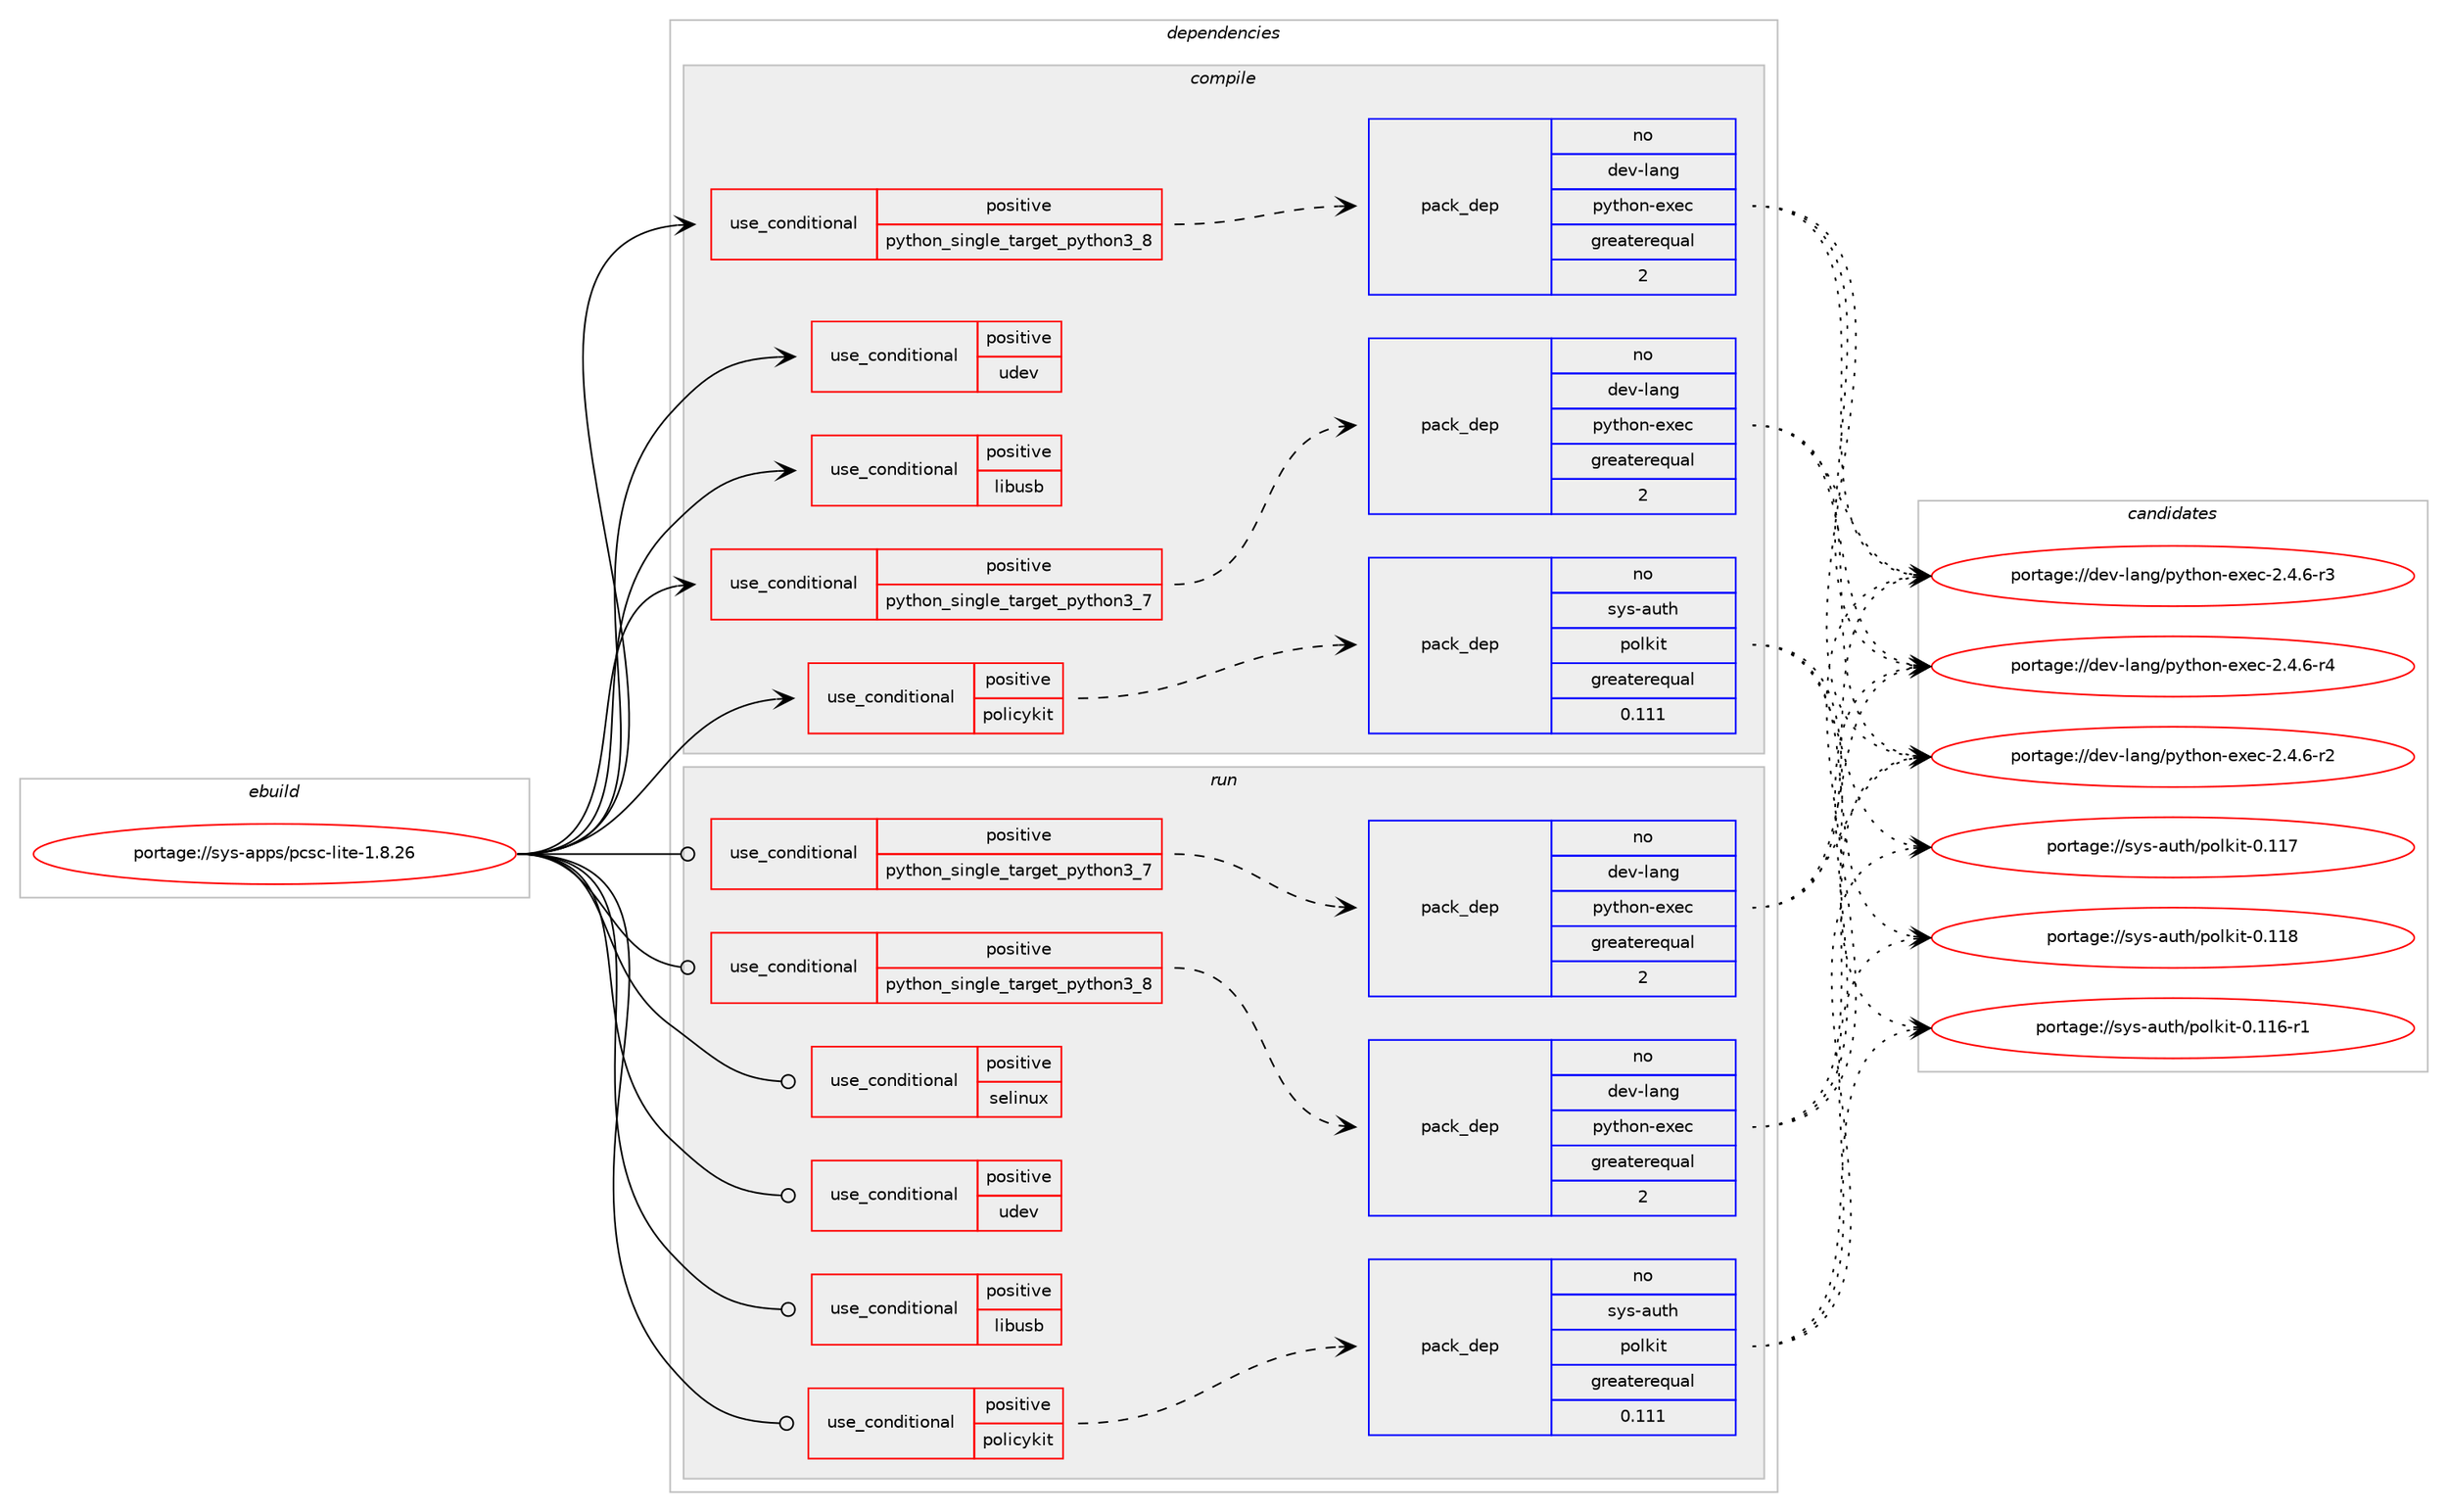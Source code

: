 digraph prolog {

# *************
# Graph options
# *************

newrank=true;
concentrate=true;
compound=true;
graph [rankdir=LR,fontname=Helvetica,fontsize=10,ranksep=1.5];#, ranksep=2.5, nodesep=0.2];
edge  [arrowhead=vee];
node  [fontname=Helvetica,fontsize=10];

# **********
# The ebuild
# **********

subgraph cluster_leftcol {
color=gray;
rank=same;
label=<<i>ebuild</i>>;
id [label="portage://sys-apps/pcsc-lite-1.8.26", color=red, width=4, href="../sys-apps/pcsc-lite-1.8.26.svg"];
}

# ****************
# The dependencies
# ****************

subgraph cluster_midcol {
color=gray;
label=<<i>dependencies</i>>;
subgraph cluster_compile {
fillcolor="#eeeeee";
style=filled;
label=<<i>compile</i>>;
subgraph cond1835 {
dependency2639 [label=<<TABLE BORDER="0" CELLBORDER="1" CELLSPACING="0" CELLPADDING="4"><TR><TD ROWSPAN="3" CELLPADDING="10">use_conditional</TD></TR><TR><TD>positive</TD></TR><TR><TD>libusb</TD></TR></TABLE>>, shape=none, color=red];
# *** BEGIN UNKNOWN DEPENDENCY TYPE (TODO) ***
# dependency2639 -> package_dependency(portage://sys-apps/pcsc-lite-1.8.26,install,no,virtual,libusb,none,[,,],[slot(1)],[])
# *** END UNKNOWN DEPENDENCY TYPE (TODO) ***

}
id:e -> dependency2639:w [weight=20,style="solid",arrowhead="vee"];
subgraph cond1836 {
dependency2640 [label=<<TABLE BORDER="0" CELLBORDER="1" CELLSPACING="0" CELLPADDING="4"><TR><TD ROWSPAN="3" CELLPADDING="10">use_conditional</TD></TR><TR><TD>positive</TD></TR><TR><TD>policykit</TD></TR></TABLE>>, shape=none, color=red];
subgraph pack758 {
dependency2641 [label=<<TABLE BORDER="0" CELLBORDER="1" CELLSPACING="0" CELLPADDING="4" WIDTH="220"><TR><TD ROWSPAN="6" CELLPADDING="30">pack_dep</TD></TR><TR><TD WIDTH="110">no</TD></TR><TR><TD>sys-auth</TD></TR><TR><TD>polkit</TD></TR><TR><TD>greaterequal</TD></TR><TR><TD>0.111</TD></TR></TABLE>>, shape=none, color=blue];
}
dependency2640:e -> dependency2641:w [weight=20,style="dashed",arrowhead="vee"];
}
id:e -> dependency2640:w [weight=20,style="solid",arrowhead="vee"];
subgraph cond1837 {
dependency2642 [label=<<TABLE BORDER="0" CELLBORDER="1" CELLSPACING="0" CELLPADDING="4"><TR><TD ROWSPAN="3" CELLPADDING="10">use_conditional</TD></TR><TR><TD>positive</TD></TR><TR><TD>python_single_target_python3_7</TD></TR></TABLE>>, shape=none, color=red];
# *** BEGIN UNKNOWN DEPENDENCY TYPE (TODO) ***
# dependency2642 -> package_dependency(portage://sys-apps/pcsc-lite-1.8.26,install,no,dev-lang,python,none,[,,],[slot(3.7)],[])
# *** END UNKNOWN DEPENDENCY TYPE (TODO) ***

subgraph pack759 {
dependency2643 [label=<<TABLE BORDER="0" CELLBORDER="1" CELLSPACING="0" CELLPADDING="4" WIDTH="220"><TR><TD ROWSPAN="6" CELLPADDING="30">pack_dep</TD></TR><TR><TD WIDTH="110">no</TD></TR><TR><TD>dev-lang</TD></TR><TR><TD>python-exec</TD></TR><TR><TD>greaterequal</TD></TR><TR><TD>2</TD></TR></TABLE>>, shape=none, color=blue];
}
dependency2642:e -> dependency2643:w [weight=20,style="dashed",arrowhead="vee"];
}
id:e -> dependency2642:w [weight=20,style="solid",arrowhead="vee"];
subgraph cond1838 {
dependency2644 [label=<<TABLE BORDER="0" CELLBORDER="1" CELLSPACING="0" CELLPADDING="4"><TR><TD ROWSPAN="3" CELLPADDING="10">use_conditional</TD></TR><TR><TD>positive</TD></TR><TR><TD>python_single_target_python3_8</TD></TR></TABLE>>, shape=none, color=red];
# *** BEGIN UNKNOWN DEPENDENCY TYPE (TODO) ***
# dependency2644 -> package_dependency(portage://sys-apps/pcsc-lite-1.8.26,install,no,dev-lang,python,none,[,,],[slot(3.8)],[])
# *** END UNKNOWN DEPENDENCY TYPE (TODO) ***

subgraph pack760 {
dependency2645 [label=<<TABLE BORDER="0" CELLBORDER="1" CELLSPACING="0" CELLPADDING="4" WIDTH="220"><TR><TD ROWSPAN="6" CELLPADDING="30">pack_dep</TD></TR><TR><TD WIDTH="110">no</TD></TR><TR><TD>dev-lang</TD></TR><TR><TD>python-exec</TD></TR><TR><TD>greaterequal</TD></TR><TR><TD>2</TD></TR></TABLE>>, shape=none, color=blue];
}
dependency2644:e -> dependency2645:w [weight=20,style="dashed",arrowhead="vee"];
}
id:e -> dependency2644:w [weight=20,style="solid",arrowhead="vee"];
subgraph cond1839 {
dependency2646 [label=<<TABLE BORDER="0" CELLBORDER="1" CELLSPACING="0" CELLPADDING="4"><TR><TD ROWSPAN="3" CELLPADDING="10">use_conditional</TD></TR><TR><TD>positive</TD></TR><TR><TD>udev</TD></TR></TABLE>>, shape=none, color=red];
# *** BEGIN UNKNOWN DEPENDENCY TYPE (TODO) ***
# dependency2646 -> package_dependency(portage://sys-apps/pcsc-lite-1.8.26,install,no,virtual,udev,none,[,,],[],[])
# *** END UNKNOWN DEPENDENCY TYPE (TODO) ***

}
id:e -> dependency2646:w [weight=20,style="solid",arrowhead="vee"];
# *** BEGIN UNKNOWN DEPENDENCY TYPE (TODO) ***
# id -> package_dependency(portage://sys-apps/pcsc-lite-1.8.26,install,no,acct-group,openct,none,[,,],[],[])
# *** END UNKNOWN DEPENDENCY TYPE (TODO) ***

# *** BEGIN UNKNOWN DEPENDENCY TYPE (TODO) ***
# id -> package_dependency(portage://sys-apps/pcsc-lite-1.8.26,install,no,acct-group,pcscd,none,[,,],[],[])
# *** END UNKNOWN DEPENDENCY TYPE (TODO) ***

# *** BEGIN UNKNOWN DEPENDENCY TYPE (TODO) ***
# id -> package_dependency(portage://sys-apps/pcsc-lite-1.8.26,install,no,acct-user,pcscd,none,[,,],[],[])
# *** END UNKNOWN DEPENDENCY TYPE (TODO) ***

}
subgraph cluster_compileandrun {
fillcolor="#eeeeee";
style=filled;
label=<<i>compile and run</i>>;
}
subgraph cluster_run {
fillcolor="#eeeeee";
style=filled;
label=<<i>run</i>>;
subgraph cond1840 {
dependency2647 [label=<<TABLE BORDER="0" CELLBORDER="1" CELLSPACING="0" CELLPADDING="4"><TR><TD ROWSPAN="3" CELLPADDING="10">use_conditional</TD></TR><TR><TD>positive</TD></TR><TR><TD>libusb</TD></TR></TABLE>>, shape=none, color=red];
# *** BEGIN UNKNOWN DEPENDENCY TYPE (TODO) ***
# dependency2647 -> package_dependency(portage://sys-apps/pcsc-lite-1.8.26,run,no,virtual,libusb,none,[,,],[slot(1)],[])
# *** END UNKNOWN DEPENDENCY TYPE (TODO) ***

}
id:e -> dependency2647:w [weight=20,style="solid",arrowhead="odot"];
subgraph cond1841 {
dependency2648 [label=<<TABLE BORDER="0" CELLBORDER="1" CELLSPACING="0" CELLPADDING="4"><TR><TD ROWSPAN="3" CELLPADDING="10">use_conditional</TD></TR><TR><TD>positive</TD></TR><TR><TD>policykit</TD></TR></TABLE>>, shape=none, color=red];
subgraph pack761 {
dependency2649 [label=<<TABLE BORDER="0" CELLBORDER="1" CELLSPACING="0" CELLPADDING="4" WIDTH="220"><TR><TD ROWSPAN="6" CELLPADDING="30">pack_dep</TD></TR><TR><TD WIDTH="110">no</TD></TR><TR><TD>sys-auth</TD></TR><TR><TD>polkit</TD></TR><TR><TD>greaterequal</TD></TR><TR><TD>0.111</TD></TR></TABLE>>, shape=none, color=blue];
}
dependency2648:e -> dependency2649:w [weight=20,style="dashed",arrowhead="vee"];
}
id:e -> dependency2648:w [weight=20,style="solid",arrowhead="odot"];
subgraph cond1842 {
dependency2650 [label=<<TABLE BORDER="0" CELLBORDER="1" CELLSPACING="0" CELLPADDING="4"><TR><TD ROWSPAN="3" CELLPADDING="10">use_conditional</TD></TR><TR><TD>positive</TD></TR><TR><TD>python_single_target_python3_7</TD></TR></TABLE>>, shape=none, color=red];
# *** BEGIN UNKNOWN DEPENDENCY TYPE (TODO) ***
# dependency2650 -> package_dependency(portage://sys-apps/pcsc-lite-1.8.26,run,no,dev-lang,python,none,[,,],[slot(3.7)],[])
# *** END UNKNOWN DEPENDENCY TYPE (TODO) ***

subgraph pack762 {
dependency2651 [label=<<TABLE BORDER="0" CELLBORDER="1" CELLSPACING="0" CELLPADDING="4" WIDTH="220"><TR><TD ROWSPAN="6" CELLPADDING="30">pack_dep</TD></TR><TR><TD WIDTH="110">no</TD></TR><TR><TD>dev-lang</TD></TR><TR><TD>python-exec</TD></TR><TR><TD>greaterequal</TD></TR><TR><TD>2</TD></TR></TABLE>>, shape=none, color=blue];
}
dependency2650:e -> dependency2651:w [weight=20,style="dashed",arrowhead="vee"];
}
id:e -> dependency2650:w [weight=20,style="solid",arrowhead="odot"];
subgraph cond1843 {
dependency2652 [label=<<TABLE BORDER="0" CELLBORDER="1" CELLSPACING="0" CELLPADDING="4"><TR><TD ROWSPAN="3" CELLPADDING="10">use_conditional</TD></TR><TR><TD>positive</TD></TR><TR><TD>python_single_target_python3_8</TD></TR></TABLE>>, shape=none, color=red];
# *** BEGIN UNKNOWN DEPENDENCY TYPE (TODO) ***
# dependency2652 -> package_dependency(portage://sys-apps/pcsc-lite-1.8.26,run,no,dev-lang,python,none,[,,],[slot(3.8)],[])
# *** END UNKNOWN DEPENDENCY TYPE (TODO) ***

subgraph pack763 {
dependency2653 [label=<<TABLE BORDER="0" CELLBORDER="1" CELLSPACING="0" CELLPADDING="4" WIDTH="220"><TR><TD ROWSPAN="6" CELLPADDING="30">pack_dep</TD></TR><TR><TD WIDTH="110">no</TD></TR><TR><TD>dev-lang</TD></TR><TR><TD>python-exec</TD></TR><TR><TD>greaterequal</TD></TR><TR><TD>2</TD></TR></TABLE>>, shape=none, color=blue];
}
dependency2652:e -> dependency2653:w [weight=20,style="dashed",arrowhead="vee"];
}
id:e -> dependency2652:w [weight=20,style="solid",arrowhead="odot"];
subgraph cond1844 {
dependency2654 [label=<<TABLE BORDER="0" CELLBORDER="1" CELLSPACING="0" CELLPADDING="4"><TR><TD ROWSPAN="3" CELLPADDING="10">use_conditional</TD></TR><TR><TD>positive</TD></TR><TR><TD>selinux</TD></TR></TABLE>>, shape=none, color=red];
# *** BEGIN UNKNOWN DEPENDENCY TYPE (TODO) ***
# dependency2654 -> package_dependency(portage://sys-apps/pcsc-lite-1.8.26,run,no,sec-policy,selinux-pcscd,none,[,,],[],[])
# *** END UNKNOWN DEPENDENCY TYPE (TODO) ***

}
id:e -> dependency2654:w [weight=20,style="solid",arrowhead="odot"];
subgraph cond1845 {
dependency2655 [label=<<TABLE BORDER="0" CELLBORDER="1" CELLSPACING="0" CELLPADDING="4"><TR><TD ROWSPAN="3" CELLPADDING="10">use_conditional</TD></TR><TR><TD>positive</TD></TR><TR><TD>udev</TD></TR></TABLE>>, shape=none, color=red];
# *** BEGIN UNKNOWN DEPENDENCY TYPE (TODO) ***
# dependency2655 -> package_dependency(portage://sys-apps/pcsc-lite-1.8.26,run,no,virtual,udev,none,[,,],[],[])
# *** END UNKNOWN DEPENDENCY TYPE (TODO) ***

}
id:e -> dependency2655:w [weight=20,style="solid",arrowhead="odot"];
# *** BEGIN UNKNOWN DEPENDENCY TYPE (TODO) ***
# id -> package_dependency(portage://sys-apps/pcsc-lite-1.8.26,run,no,acct-group,openct,none,[,,],[],[])
# *** END UNKNOWN DEPENDENCY TYPE (TODO) ***

# *** BEGIN UNKNOWN DEPENDENCY TYPE (TODO) ***
# id -> package_dependency(portage://sys-apps/pcsc-lite-1.8.26,run,no,acct-group,pcscd,none,[,,],[],[])
# *** END UNKNOWN DEPENDENCY TYPE (TODO) ***

# *** BEGIN UNKNOWN DEPENDENCY TYPE (TODO) ***
# id -> package_dependency(portage://sys-apps/pcsc-lite-1.8.26,run,no,acct-user,pcscd,none,[,,],[],[])
# *** END UNKNOWN DEPENDENCY TYPE (TODO) ***

}
}

# **************
# The candidates
# **************

subgraph cluster_choices {
rank=same;
color=gray;
label=<<i>candidates</i>>;

subgraph choice758 {
color=black;
nodesep=1;
choice1151211154597117116104471121111081071051164548464949544511449 [label="portage://sys-auth/polkit-0.116-r1", color=red, width=4,href="../sys-auth/polkit-0.116-r1.svg"];
choice115121115459711711610447112111108107105116454846494955 [label="portage://sys-auth/polkit-0.117", color=red, width=4,href="../sys-auth/polkit-0.117.svg"];
choice115121115459711711610447112111108107105116454846494956 [label="portage://sys-auth/polkit-0.118", color=red, width=4,href="../sys-auth/polkit-0.118.svg"];
dependency2641:e -> choice1151211154597117116104471121111081071051164548464949544511449:w [style=dotted,weight="100"];
dependency2641:e -> choice115121115459711711610447112111108107105116454846494955:w [style=dotted,weight="100"];
dependency2641:e -> choice115121115459711711610447112111108107105116454846494956:w [style=dotted,weight="100"];
}
subgraph choice759 {
color=black;
nodesep=1;
choice10010111845108971101034711212111610411111045101120101994550465246544511450 [label="portage://dev-lang/python-exec-2.4.6-r2", color=red, width=4,href="../dev-lang/python-exec-2.4.6-r2.svg"];
choice10010111845108971101034711212111610411111045101120101994550465246544511451 [label="portage://dev-lang/python-exec-2.4.6-r3", color=red, width=4,href="../dev-lang/python-exec-2.4.6-r3.svg"];
choice10010111845108971101034711212111610411111045101120101994550465246544511452 [label="portage://dev-lang/python-exec-2.4.6-r4", color=red, width=4,href="../dev-lang/python-exec-2.4.6-r4.svg"];
dependency2643:e -> choice10010111845108971101034711212111610411111045101120101994550465246544511450:w [style=dotted,weight="100"];
dependency2643:e -> choice10010111845108971101034711212111610411111045101120101994550465246544511451:w [style=dotted,weight="100"];
dependency2643:e -> choice10010111845108971101034711212111610411111045101120101994550465246544511452:w [style=dotted,weight="100"];
}
subgraph choice760 {
color=black;
nodesep=1;
choice10010111845108971101034711212111610411111045101120101994550465246544511450 [label="portage://dev-lang/python-exec-2.4.6-r2", color=red, width=4,href="../dev-lang/python-exec-2.4.6-r2.svg"];
choice10010111845108971101034711212111610411111045101120101994550465246544511451 [label="portage://dev-lang/python-exec-2.4.6-r3", color=red, width=4,href="../dev-lang/python-exec-2.4.6-r3.svg"];
choice10010111845108971101034711212111610411111045101120101994550465246544511452 [label="portage://dev-lang/python-exec-2.4.6-r4", color=red, width=4,href="../dev-lang/python-exec-2.4.6-r4.svg"];
dependency2645:e -> choice10010111845108971101034711212111610411111045101120101994550465246544511450:w [style=dotted,weight="100"];
dependency2645:e -> choice10010111845108971101034711212111610411111045101120101994550465246544511451:w [style=dotted,weight="100"];
dependency2645:e -> choice10010111845108971101034711212111610411111045101120101994550465246544511452:w [style=dotted,weight="100"];
}
subgraph choice761 {
color=black;
nodesep=1;
choice1151211154597117116104471121111081071051164548464949544511449 [label="portage://sys-auth/polkit-0.116-r1", color=red, width=4,href="../sys-auth/polkit-0.116-r1.svg"];
choice115121115459711711610447112111108107105116454846494955 [label="portage://sys-auth/polkit-0.117", color=red, width=4,href="../sys-auth/polkit-0.117.svg"];
choice115121115459711711610447112111108107105116454846494956 [label="portage://sys-auth/polkit-0.118", color=red, width=4,href="../sys-auth/polkit-0.118.svg"];
dependency2649:e -> choice1151211154597117116104471121111081071051164548464949544511449:w [style=dotted,weight="100"];
dependency2649:e -> choice115121115459711711610447112111108107105116454846494955:w [style=dotted,weight="100"];
dependency2649:e -> choice115121115459711711610447112111108107105116454846494956:w [style=dotted,weight="100"];
}
subgraph choice762 {
color=black;
nodesep=1;
choice10010111845108971101034711212111610411111045101120101994550465246544511450 [label="portage://dev-lang/python-exec-2.4.6-r2", color=red, width=4,href="../dev-lang/python-exec-2.4.6-r2.svg"];
choice10010111845108971101034711212111610411111045101120101994550465246544511451 [label="portage://dev-lang/python-exec-2.4.6-r3", color=red, width=4,href="../dev-lang/python-exec-2.4.6-r3.svg"];
choice10010111845108971101034711212111610411111045101120101994550465246544511452 [label="portage://dev-lang/python-exec-2.4.6-r4", color=red, width=4,href="../dev-lang/python-exec-2.4.6-r4.svg"];
dependency2651:e -> choice10010111845108971101034711212111610411111045101120101994550465246544511450:w [style=dotted,weight="100"];
dependency2651:e -> choice10010111845108971101034711212111610411111045101120101994550465246544511451:w [style=dotted,weight="100"];
dependency2651:e -> choice10010111845108971101034711212111610411111045101120101994550465246544511452:w [style=dotted,weight="100"];
}
subgraph choice763 {
color=black;
nodesep=1;
choice10010111845108971101034711212111610411111045101120101994550465246544511450 [label="portage://dev-lang/python-exec-2.4.6-r2", color=red, width=4,href="../dev-lang/python-exec-2.4.6-r2.svg"];
choice10010111845108971101034711212111610411111045101120101994550465246544511451 [label="portage://dev-lang/python-exec-2.4.6-r3", color=red, width=4,href="../dev-lang/python-exec-2.4.6-r3.svg"];
choice10010111845108971101034711212111610411111045101120101994550465246544511452 [label="portage://dev-lang/python-exec-2.4.6-r4", color=red, width=4,href="../dev-lang/python-exec-2.4.6-r4.svg"];
dependency2653:e -> choice10010111845108971101034711212111610411111045101120101994550465246544511450:w [style=dotted,weight="100"];
dependency2653:e -> choice10010111845108971101034711212111610411111045101120101994550465246544511451:w [style=dotted,weight="100"];
dependency2653:e -> choice10010111845108971101034711212111610411111045101120101994550465246544511452:w [style=dotted,weight="100"];
}
}

}
